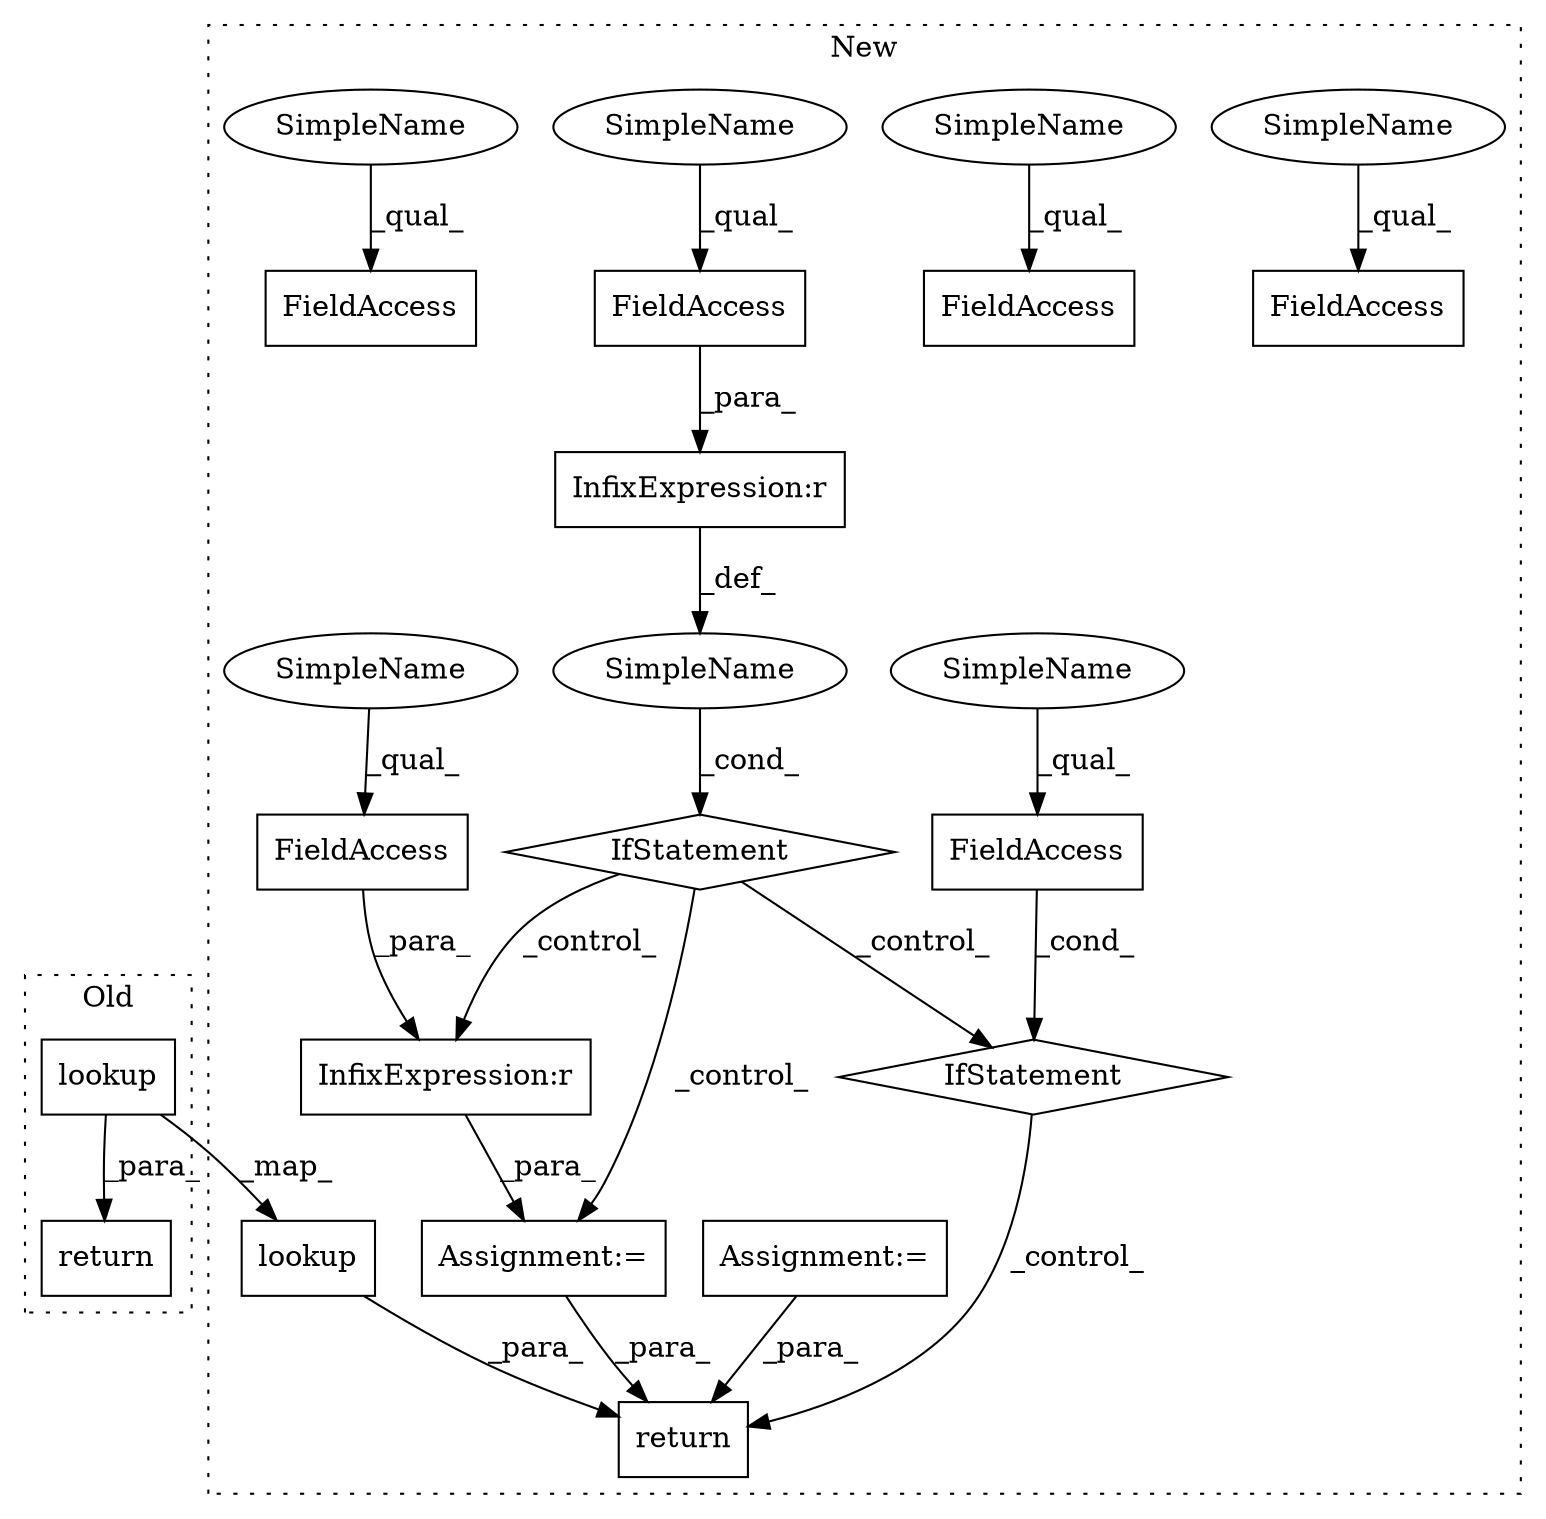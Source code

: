 digraph G {
subgraph cluster0 {
1 [label="lookup" a="32" s="11637,11650" l="7,1" shape="box"];
3 [label="return" a="41" s="11610" l="7" shape="box"];
label = "Old";
style="dotted";
}
subgraph cluster1 {
2 [label="lookup" a="32" s="12561,12574" l="7,1" shape="box"];
4 [label="return" a="41" s="12830" l="7" shape="box"];
5 [label="SimpleName" a="42" s="" l="" shape="ellipse"];
6 [label="InfixExpression:r" a="27" s="12681" l="4" shape="box"];
7 [label="InfixExpression:r" a="27" s="12601" l="4" shape="box"];
8 [label="FieldAccess" a="22" s="12585" l="16" shape="box"];
9 [label="FieldAccess" a="22" s="12665" l="16" shape="box"];
10 [label="FieldAccess" a="22" s="12702" l="11" shape="box"];
11 [label="FieldAccess" a="22" s="12178" l="15" shape="box"];
12 [label="FieldAccess" a="22" s="12884" l="15" shape="box"];
13 [label="FieldAccess" a="22" s="12778" l="15" shape="box"];
14 [label="IfStatement" a="25" s="12581,12608" l="4,2" shape="diamond"];
15 [label="Assignment:=" a="7" s="12087" l="17" shape="box"];
16 [label="IfStatement" a="25" s="12698,12713" l="4,2" shape="diamond"];
17 [label="Assignment:=" a="7" s="12663" l="1" shape="box"];
18 [label="SimpleName" a="42" s="12665" l="4" shape="ellipse"];
19 [label="SimpleName" a="42" s="12702" l="4" shape="ellipse"];
20 [label="SimpleName" a="42" s="12778" l="4" shape="ellipse"];
21 [label="SimpleName" a="42" s="12884" l="4" shape="ellipse"];
22 [label="SimpleName" a="42" s="12585" l="4" shape="ellipse"];
23 [label="SimpleName" a="42" s="12178" l="4" shape="ellipse"];
label = "New";
style="dotted";
}
1 -> 3 [label="_para_"];
1 -> 2 [label="_map_"];
2 -> 4 [label="_para_"];
5 -> 14 [label="_cond_"];
6 -> 17 [label="_para_"];
7 -> 5 [label="_def_"];
8 -> 7 [label="_para_"];
9 -> 6 [label="_para_"];
10 -> 16 [label="_cond_"];
14 -> 6 [label="_control_"];
14 -> 16 [label="_control_"];
14 -> 17 [label="_control_"];
15 -> 4 [label="_para_"];
16 -> 4 [label="_control_"];
17 -> 4 [label="_para_"];
18 -> 9 [label="_qual_"];
19 -> 10 [label="_qual_"];
20 -> 13 [label="_qual_"];
21 -> 12 [label="_qual_"];
22 -> 8 [label="_qual_"];
23 -> 11 [label="_qual_"];
}